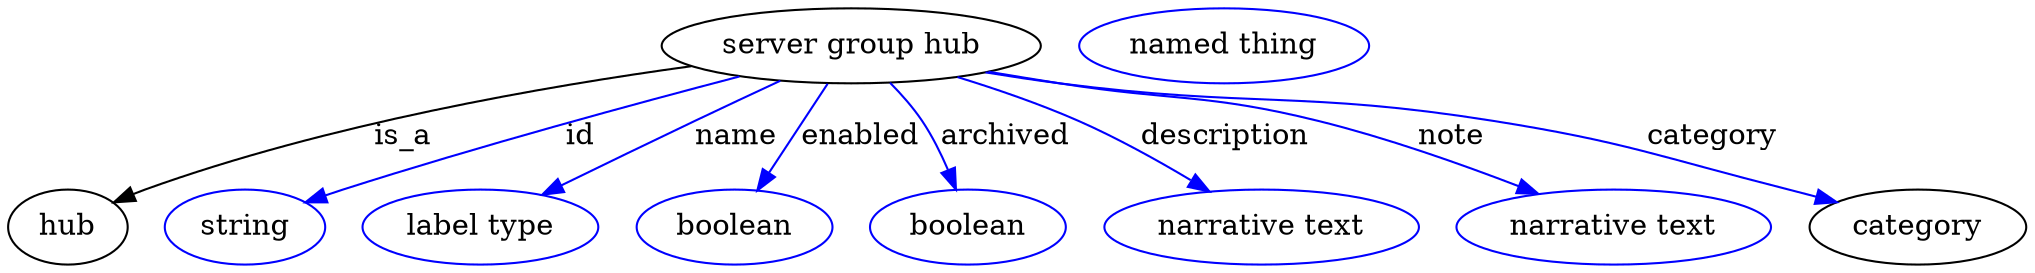 digraph {
	graph [bb="0,0,965.59,123"];
	node [label="\N"];
	"server group hub"	 [height=0.5,
		label="server group hub",
		pos="403.6,105",
		width=2.5276];
	hub	 [height=0.5,
		pos="28.597,18",
		width=0.79437];
	"server group hub" -> hub	 [label=is_a,
		lp="189.6,61.5",
		pos="e,50.818,29.336 325.13,95.783 255.62,86.024 152.19,67.561 66.597,36 64.483,35.22 62.325,34.367 60.167,33.469"];
	id	 [color=blue,
		height=0.5,
		label=string,
		pos="113.6,18",
		width=1.0652];
	"server group hub" -> id	 [color=blue,
		label=id,
		lp="274.6,61.5",
		pos="e,143.04,29.735 347.67,90.638 298.14,77.559 224.06,57.115 160.6,36 158.01,35.138 155.35,34.217 152.67,33.266",
		style=solid];
	name	 [color=blue,
		height=0.5,
		label="label type",
		pos="226.6,18",
		width=1.5707];
	"server group hub" -> name	 [color=blue,
		label=name,
		lp="348.6,61.5",
		pos="e,256.88,33.303 368.44,88.267 355.85,82.238 341.57,75.355 328.6,69 307.82,58.819 284.75,47.304 265.82,37.795",
		style=solid];
	enabled	 [color=blue,
		height=0.5,
		label=boolean,
		pos="347.6,18",
		width=1.2999];
	"server group hub" -> enabled	 [color=blue,
		label=enabled,
		lp="408.1,61.5",
		pos="e,358.99,35.706 391.99,86.974 384.06,74.644 373.41,58.098 364.53,44.302",
		style=solid];
	archived	 [color=blue,
		height=0.5,
		label=boolean,
		pos="459.6,18",
		width=1.2999];
	"server group hub" -> archived	 [color=blue,
		label=archived,
		lp="478.1,61.5",
		pos="e,453.51,36.246 422.58,87.373 427.88,81.831 433.34,75.463 437.6,69 442.29,61.864 446.37,53.559 449.7,45.749",
		style=solid];
	description	 [color=blue,
		height=0.5,
		label="narrative text",
		pos="599.6,18",
		width=2.0943];
	"server group hub" -> description	 [color=blue,
		label=description,
		lp="581.6,61.5",
		pos="e,574.05,35.163 456.53,90.258 474.93,84.462 495.48,77.216 513.6,69 531.31,60.969 549.98,50.202 565.39,40.63",
		style=solid];
	note	 [color=blue,
		height=0.5,
		label="narrative text",
		pos="768.6,18",
		width=2.0943];
	"server group hub" -> note	 [color=blue,
		label=note,
		lp="690.6,61.5",
		pos="e,731.26,33.726 470.25,92.69 481.37,90.725 492.8,88.761 503.6,87 558.13,78.105 573,82.404 626.6,69 659.1,60.871 694.58,48.132 721.94,\
37.42",
		style=solid];
	category	 [height=0.5,
		pos="913.6,18",
		width=1.4443];
	"server group hub" -> category	 [color=blue,
		label=category,
		lp="816.6,61.5",
		pos="e,874.32,29.959 468.82,92.374 480.38,90.39 492.32,88.502 503.6,87 595.14,74.807 619.39,83.488 710.6,69 774.59,58.835 789.94,52.509 \
852.6,36 856.45,34.985 860.43,33.898 864.42,32.78",
		style=solid];
	"named thing_category"	 [color=blue,
		height=0.5,
		label="named thing",
		pos="582.6,105",
		width=1.9318];
}
